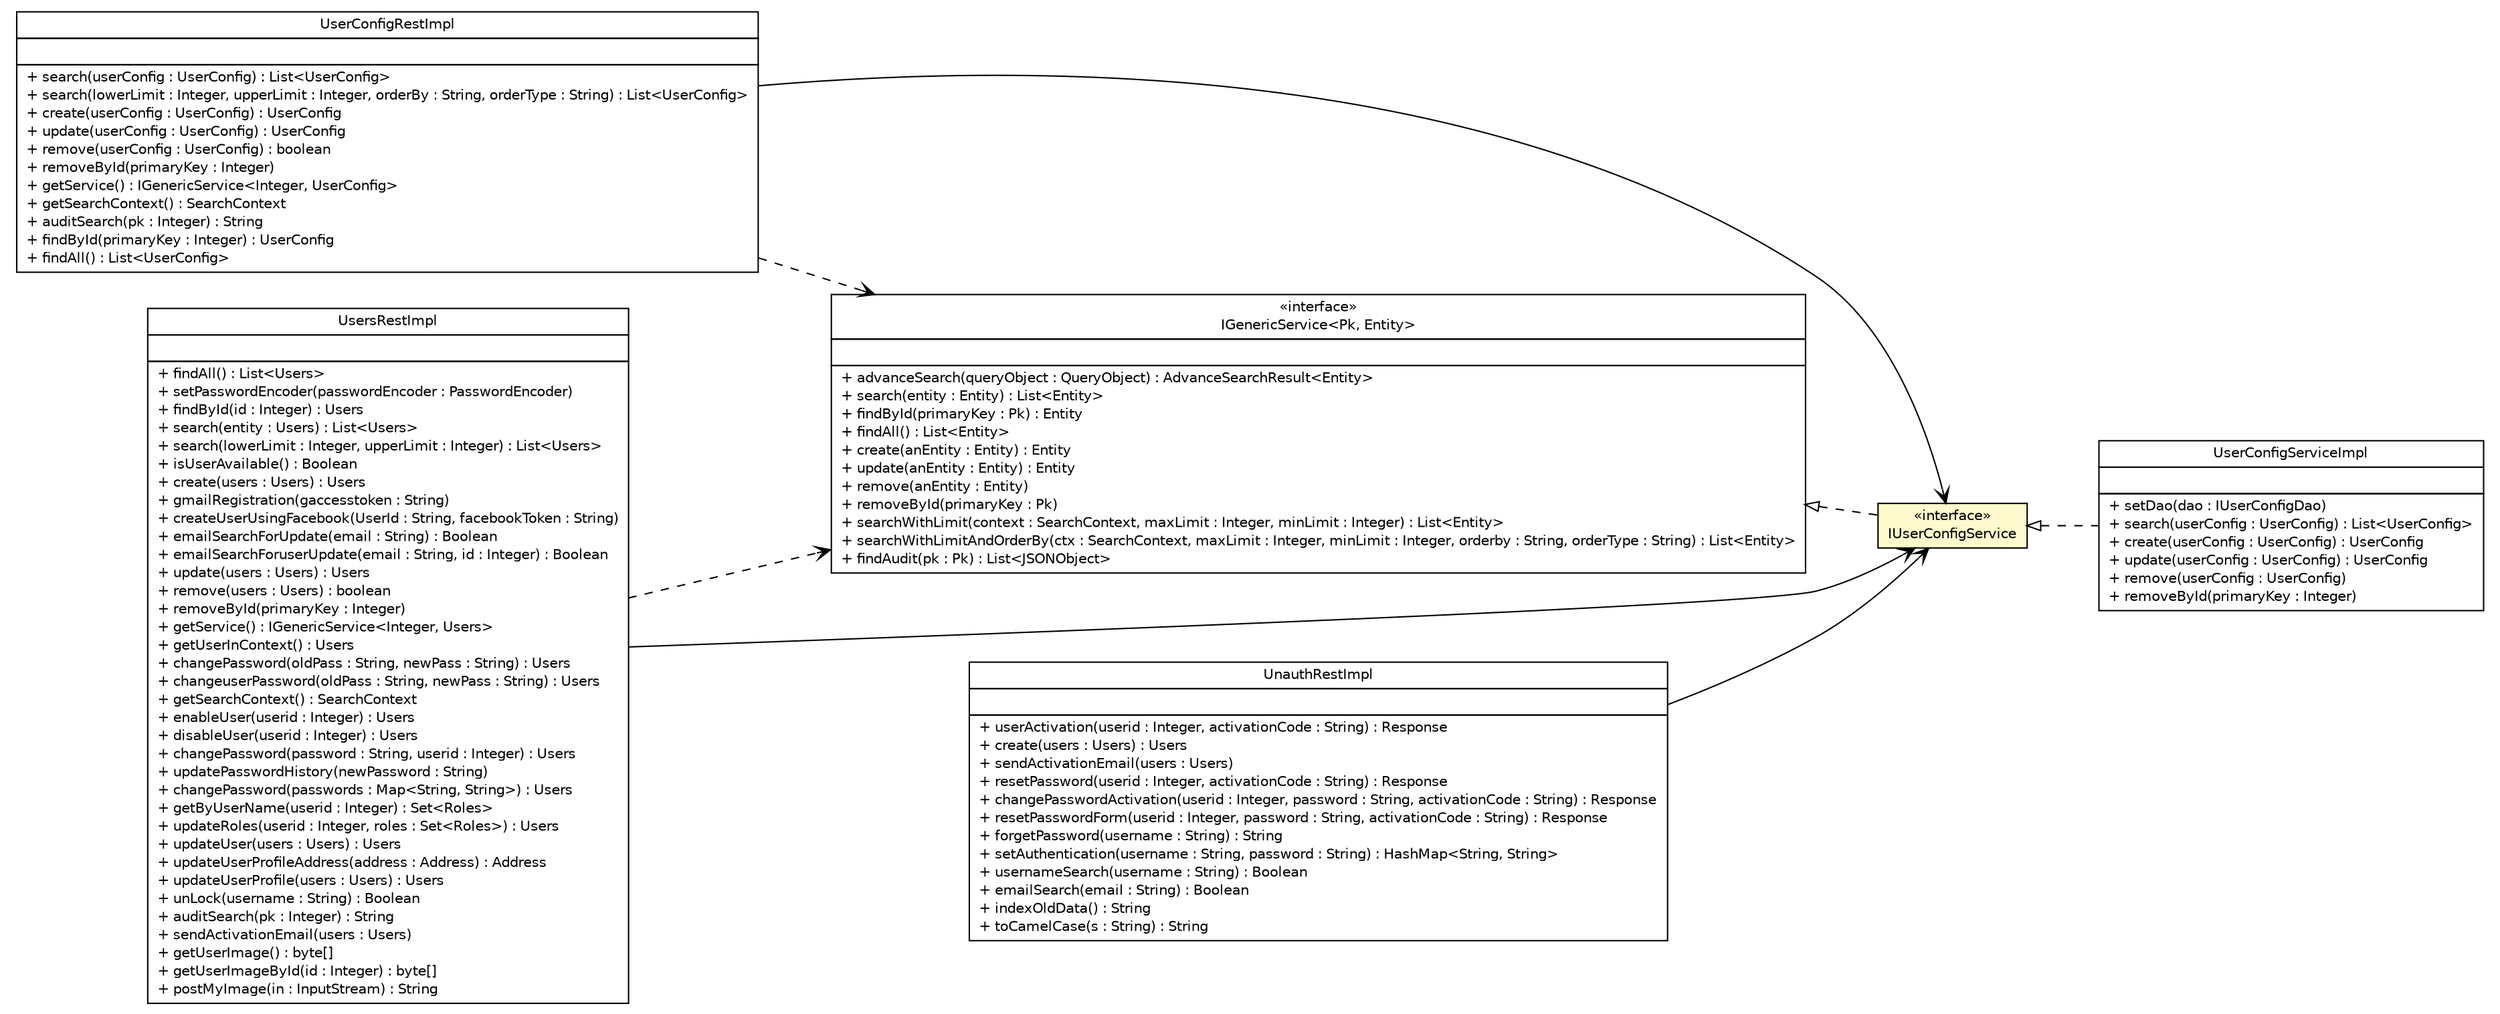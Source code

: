 #!/usr/local/bin/dot
#
# Class diagram 
# Generated by UMLGraph version 5.1 (http://www.umlgraph.org/)
#

digraph G {
	edge [fontname="Helvetica",fontsize=10,labelfontname="Helvetica",labelfontsize=10];
	node [fontname="Helvetica",fontsize=10,shape=plaintext];
	nodesep=0.25;
	ranksep=0.5;
	rankdir=LR;
	// com.inn.headstartdemo.service.IUserConfigService
	c24998 [label=<<table title="com.inn.headstartdemo.service.IUserConfigService" border="0" cellborder="1" cellspacing="0" cellpadding="2" port="p" bgcolor="lemonChiffon" href="./IUserConfigService.html">
		<tr><td><table border="0" cellspacing="0" cellpadding="1">
<tr><td align="center" balign="center"> &#171;interface&#187; </td></tr>
<tr><td align="center" balign="center"> IUserConfigService </td></tr>
		</table></td></tr>
		</table>>, fontname="Helvetica", fontcolor="black", fontsize=10.0];
	// com.inn.headstartdemo.service.generic.IGenericService<Pk, Entity>
	c25014 [label=<<table title="com.inn.headstartdemo.service.generic.IGenericService" border="0" cellborder="1" cellspacing="0" cellpadding="2" port="p" href="./generic/IGenericService.html">
		<tr><td><table border="0" cellspacing="0" cellpadding="1">
<tr><td align="center" balign="center"> &#171;interface&#187; </td></tr>
<tr><td align="center" balign="center"> IGenericService&lt;Pk, Entity&gt; </td></tr>
		</table></td></tr>
		<tr><td><table border="0" cellspacing="0" cellpadding="1">
<tr><td align="left" balign="left">  </td></tr>
		</table></td></tr>
		<tr><td><table border="0" cellspacing="0" cellpadding="1">
<tr><td align="left" balign="left"> + advanceSearch(queryObject : QueryObject) : AdvanceSearchResult&lt;Entity&gt; </td></tr>
<tr><td align="left" balign="left"> + search(entity : Entity) : List&lt;Entity&gt; </td></tr>
<tr><td align="left" balign="left"> + findById(primaryKey : Pk) : Entity </td></tr>
<tr><td align="left" balign="left"> + findAll() : List&lt;Entity&gt; </td></tr>
<tr><td align="left" balign="left"> + create(anEntity : Entity) : Entity </td></tr>
<tr><td align="left" balign="left"> + update(anEntity : Entity) : Entity </td></tr>
<tr><td align="left" balign="left"> + remove(anEntity : Entity) </td></tr>
<tr><td align="left" balign="left"> + removeById(primaryKey : Pk) </td></tr>
<tr><td align="left" balign="left"> + searchWithLimit(context : SearchContext, maxLimit : Integer, minLimit : Integer) : List&lt;Entity&gt; </td></tr>
<tr><td align="left" balign="left"> + searchWithLimitAndOrderBy(ctx : SearchContext, maxLimit : Integer, minLimit : Integer, orderby : String, orderType : String) : List&lt;Entity&gt; </td></tr>
<tr><td align="left" balign="left"> + findAudit(pk : Pk) : List&lt;JSONObject&gt; </td></tr>
		</table></td></tr>
		</table>>, fontname="Helvetica", fontcolor="black", fontsize=10.0];
	// com.inn.headstartdemo.service.impl.UserConfigServiceImpl
	c25023 [label=<<table title="com.inn.headstartdemo.service.impl.UserConfigServiceImpl" border="0" cellborder="1" cellspacing="0" cellpadding="2" port="p" href="./impl/UserConfigServiceImpl.html">
		<tr><td><table border="0" cellspacing="0" cellpadding="1">
<tr><td align="center" balign="center"> UserConfigServiceImpl </td></tr>
		</table></td></tr>
		<tr><td><table border="0" cellspacing="0" cellpadding="1">
<tr><td align="left" balign="left">  </td></tr>
		</table></td></tr>
		<tr><td><table border="0" cellspacing="0" cellpadding="1">
<tr><td align="left" balign="left"> + setDao(dao : IUserConfigDao) </td></tr>
<tr><td align="left" balign="left"> + search(userConfig : UserConfig) : List&lt;UserConfig&gt; </td></tr>
<tr><td align="left" balign="left"> + create(userConfig : UserConfig) : UserConfig </td></tr>
<tr><td align="left" balign="left"> + update(userConfig : UserConfig) : UserConfig </td></tr>
<tr><td align="left" balign="left"> + remove(userConfig : UserConfig) </td></tr>
<tr><td align="left" balign="left"> + removeById(primaryKey : Integer) </td></tr>
		</table></td></tr>
		</table>>, fontname="Helvetica", fontcolor="black", fontsize=10.0];
	// com.inn.headstartdemo.rest.impl.UserConfigRestImpl
	c25057 [label=<<table title="com.inn.headstartdemo.rest.impl.UserConfigRestImpl" border="0" cellborder="1" cellspacing="0" cellpadding="2" port="p" href="../rest/impl/UserConfigRestImpl.html">
		<tr><td><table border="0" cellspacing="0" cellpadding="1">
<tr><td align="center" balign="center"> UserConfigRestImpl </td></tr>
		</table></td></tr>
		<tr><td><table border="0" cellspacing="0" cellpadding="1">
<tr><td align="left" balign="left">  </td></tr>
		</table></td></tr>
		<tr><td><table border="0" cellspacing="0" cellpadding="1">
<tr><td align="left" balign="left"> + search(userConfig : UserConfig) : List&lt;UserConfig&gt; </td></tr>
<tr><td align="left" balign="left"> + search(lowerLimit : Integer, upperLimit : Integer, orderBy : String, orderType : String) : List&lt;UserConfig&gt; </td></tr>
<tr><td align="left" balign="left"> + create(userConfig : UserConfig) : UserConfig </td></tr>
<tr><td align="left" balign="left"> + update(userConfig : UserConfig) : UserConfig </td></tr>
<tr><td align="left" balign="left"> + remove(userConfig : UserConfig) : boolean </td></tr>
<tr><td align="left" balign="left"> + removeById(primaryKey : Integer) </td></tr>
<tr><td align="left" balign="left"> + getService() : IGenericService&lt;Integer, UserConfig&gt; </td></tr>
<tr><td align="left" balign="left"> + getSearchContext() : SearchContext </td></tr>
<tr><td align="left" balign="left"> + auditSearch(pk : Integer) : String </td></tr>
<tr><td align="left" balign="left"> + findById(primaryKey : Integer) : UserConfig </td></tr>
<tr><td align="left" balign="left"> + findAll() : List&lt;UserConfig&gt; </td></tr>
		</table></td></tr>
		</table>>, fontname="Helvetica", fontcolor="black", fontsize=10.0];
	// com.inn.headstartdemo.rest.impl.UsersRestImpl
	c25070 [label=<<table title="com.inn.headstartdemo.rest.impl.UsersRestImpl" border="0" cellborder="1" cellspacing="0" cellpadding="2" port="p" href="../rest/impl/UsersRestImpl.html">
		<tr><td><table border="0" cellspacing="0" cellpadding="1">
<tr><td align="center" balign="center"> UsersRestImpl </td></tr>
		</table></td></tr>
		<tr><td><table border="0" cellspacing="0" cellpadding="1">
<tr><td align="left" balign="left">  </td></tr>
		</table></td></tr>
		<tr><td><table border="0" cellspacing="0" cellpadding="1">
<tr><td align="left" balign="left"> + findAll() : List&lt;Users&gt; </td></tr>
<tr><td align="left" balign="left"> + setPasswordEncoder(passwordEncoder : PasswordEncoder) </td></tr>
<tr><td align="left" balign="left"> + findById(id : Integer) : Users </td></tr>
<tr><td align="left" balign="left"> + search(entity : Users) : List&lt;Users&gt; </td></tr>
<tr><td align="left" balign="left"> + search(lowerLimit : Integer, upperLimit : Integer) : List&lt;Users&gt; </td></tr>
<tr><td align="left" balign="left"> + isUserAvailable() : Boolean </td></tr>
<tr><td align="left" balign="left"> + create(users : Users) : Users </td></tr>
<tr><td align="left" balign="left"> + gmailRegistration(gaccesstoken : String) </td></tr>
<tr><td align="left" balign="left"> + createUserUsingFacebook(UserId : String, facebookToken : String) </td></tr>
<tr><td align="left" balign="left"> + emailSearchForUpdate(email : String) : Boolean </td></tr>
<tr><td align="left" balign="left"> + emailSearchForuserUpdate(email : String, id : Integer) : Boolean </td></tr>
<tr><td align="left" balign="left"> + update(users : Users) : Users </td></tr>
<tr><td align="left" balign="left"> + remove(users : Users) : boolean </td></tr>
<tr><td align="left" balign="left"> + removeById(primaryKey : Integer) </td></tr>
<tr><td align="left" balign="left"> + getService() : IGenericService&lt;Integer, Users&gt; </td></tr>
<tr><td align="left" balign="left"> + getUserInContext() : Users </td></tr>
<tr><td align="left" balign="left"> + changePassword(oldPass : String, newPass : String) : Users </td></tr>
<tr><td align="left" balign="left"> + changeuserPassword(oldPass : String, newPass : String) : Users </td></tr>
<tr><td align="left" balign="left"> + getSearchContext() : SearchContext </td></tr>
<tr><td align="left" balign="left"> + enableUser(userid : Integer) : Users </td></tr>
<tr><td align="left" balign="left"> + disableUser(userid : Integer) : Users </td></tr>
<tr><td align="left" balign="left"> + changePassword(password : String, userid : Integer) : Users </td></tr>
<tr><td align="left" balign="left"> + updatePasswordHistory(newPassword : String) </td></tr>
<tr><td align="left" balign="left"> + changePassword(passwords : Map&lt;String, String&gt;) : Users </td></tr>
<tr><td align="left" balign="left"> + getByUserName(userid : Integer) : Set&lt;Roles&gt; </td></tr>
<tr><td align="left" balign="left"> + updateRoles(userid : Integer, roles : Set&lt;Roles&gt;) : Users </td></tr>
<tr><td align="left" balign="left"> + updateUser(users : Users) : Users </td></tr>
<tr><td align="left" balign="left"> + updateUserProfileAddress(address : Address) : Address </td></tr>
<tr><td align="left" balign="left"> + updateUserProfile(users : Users) : Users </td></tr>
<tr><td align="left" balign="left"> + unLock(username : String) : Boolean </td></tr>
<tr><td align="left" balign="left"> + auditSearch(pk : Integer) : String </td></tr>
<tr><td align="left" balign="left"> + sendActivationEmail(users : Users) </td></tr>
<tr><td align="left" balign="left"> + getUserImage() : byte[] </td></tr>
<tr><td align="left" balign="left"> + getUserImageById(id : Integer) : byte[] </td></tr>
<tr><td align="left" balign="left"> + postMyImage(in : InputStream) : String </td></tr>
		</table></td></tr>
		</table>>, fontname="Helvetica", fontcolor="black", fontsize=10.0];
	// com.inn.headstartdemo.rest.impl.UnauthRestImpl
	c25072 [label=<<table title="com.inn.headstartdemo.rest.impl.UnauthRestImpl" border="0" cellborder="1" cellspacing="0" cellpadding="2" port="p" href="../rest/impl/UnauthRestImpl.html">
		<tr><td><table border="0" cellspacing="0" cellpadding="1">
<tr><td align="center" balign="center"> UnauthRestImpl </td></tr>
		</table></td></tr>
		<tr><td><table border="0" cellspacing="0" cellpadding="1">
<tr><td align="left" balign="left">  </td></tr>
		</table></td></tr>
		<tr><td><table border="0" cellspacing="0" cellpadding="1">
<tr><td align="left" balign="left"> + userActivation(userid : Integer, activationCode : String) : Response </td></tr>
<tr><td align="left" balign="left"> + create(users : Users) : Users </td></tr>
<tr><td align="left" balign="left"> + sendActivationEmail(users : Users) </td></tr>
<tr><td align="left" balign="left"> + resetPassword(userid : Integer, activationCode : String) : Response </td></tr>
<tr><td align="left" balign="left"> + changePasswordActivation(userid : Integer, password : String, activationCode : String) : Response </td></tr>
<tr><td align="left" balign="left"> + resetPasswordForm(userid : Integer, password : String, activationCode : String) : Response </td></tr>
<tr><td align="left" balign="left"> + forgetPassword(username : String) : String </td></tr>
<tr><td align="left" balign="left"> + setAuthentication(username : String, password : String) : HashMap&lt;String, String&gt; </td></tr>
<tr><td align="left" balign="left"> + usernameSearch(username : String) : Boolean </td></tr>
<tr><td align="left" balign="left"> + emailSearch(email : String) : Boolean </td></tr>
<tr><td align="left" balign="left"> + indexOldData() : String </td></tr>
<tr><td align="left" balign="left"> + toCamelCase(s : String) : String </td></tr>
		</table></td></tr>
		</table>>, fontname="Helvetica", fontcolor="black", fontsize=10.0];
	//com.inn.headstartdemo.service.IUserConfigService implements com.inn.headstartdemo.service.generic.IGenericService<Pk, Entity>
	c25014:p -> c24998:p [dir=back,arrowtail=empty,style=dashed];
	//com.inn.headstartdemo.service.impl.UserConfigServiceImpl implements com.inn.headstartdemo.service.IUserConfigService
	c24998:p -> c25023:p [dir=back,arrowtail=empty,style=dashed];
	// com.inn.headstartdemo.rest.impl.UserConfigRestImpl NAVASSOC com.inn.headstartdemo.service.IUserConfigService
	c25057:p -> c24998:p [taillabel="", label="", headlabel="", fontname="Helvetica", fontcolor="black", fontsize=10.0, color="black", arrowhead=open];
	// com.inn.headstartdemo.rest.impl.UsersRestImpl NAVASSOC com.inn.headstartdemo.service.IUserConfigService
	c25070:p -> c24998:p [taillabel="", label="", headlabel="", fontname="Helvetica", fontcolor="black", fontsize=10.0, color="black", arrowhead=open];
	// com.inn.headstartdemo.rest.impl.UnauthRestImpl NAVASSOC com.inn.headstartdemo.service.IUserConfigService
	c25072:p -> c24998:p [taillabel="", label="", headlabel="", fontname="Helvetica", fontcolor="black", fontsize=10.0, color="black", arrowhead=open];
	// com.inn.headstartdemo.rest.impl.UserConfigRestImpl DEPEND com.inn.headstartdemo.service.generic.IGenericService<Pk, Entity>
	c25057:p -> c25014:p [taillabel="", label="", headlabel="", fontname="Helvetica", fontcolor="black", fontsize=10.0, color="black", arrowhead=open, style=dashed];
	// com.inn.headstartdemo.rest.impl.UsersRestImpl DEPEND com.inn.headstartdemo.service.generic.IGenericService<Pk, Entity>
	c25070:p -> c25014:p [taillabel="", label="", headlabel="", fontname="Helvetica", fontcolor="black", fontsize=10.0, color="black", arrowhead=open, style=dashed];
}

